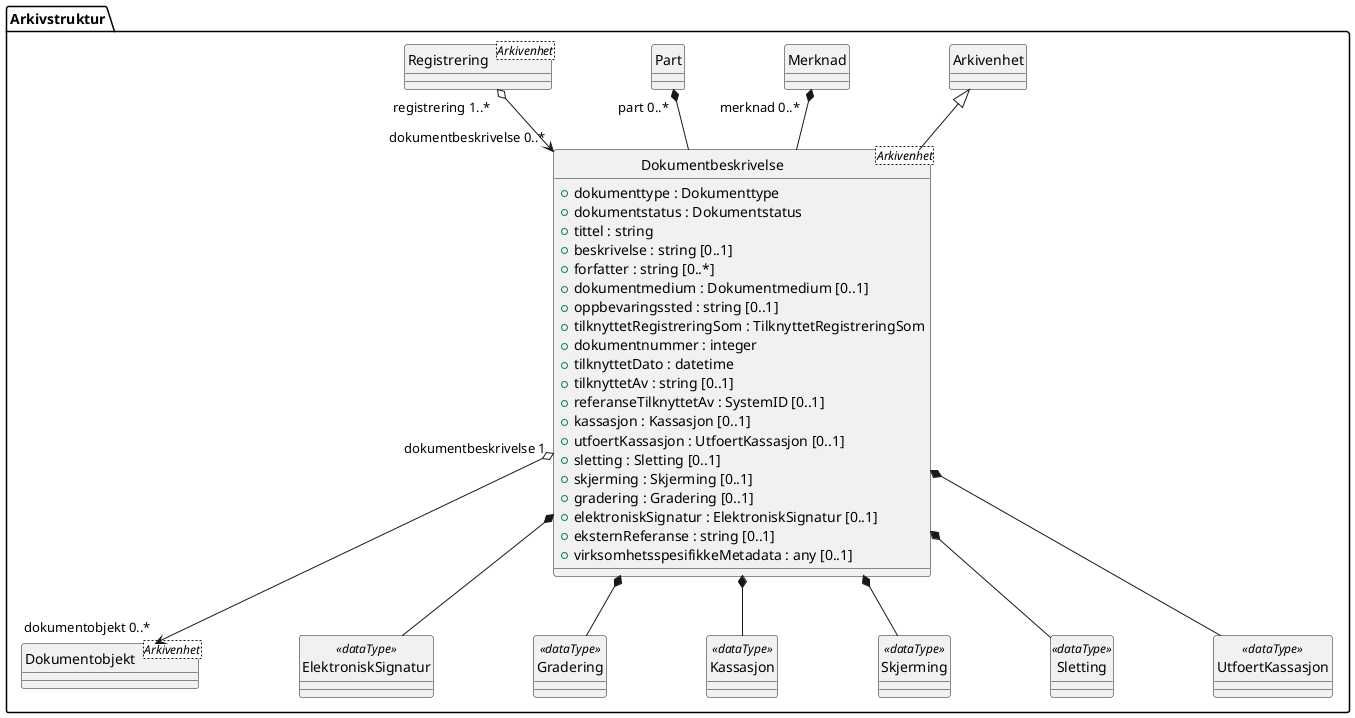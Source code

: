 @startuml
skinparam nodesep 100
hide circle
class Arkivstruktur.Dokumentbeskrivelse <Arkivenhet> {
  +dokumenttype : Dokumenttype
  +dokumentstatus : Dokumentstatus
  +tittel : string
  +beskrivelse : string [0..1]
  +forfatter : string [0..*]
  +dokumentmedium : Dokumentmedium [0..1]
  +oppbevaringssted : string [0..1]
  +tilknyttetRegistreringSom : TilknyttetRegistreringSom
  +dokumentnummer : integer
  +tilknyttetDato : datetime
  +tilknyttetAv : string [0..1]
  +referanseTilknyttetAv : SystemID [0..1]
  +kassasjon : Kassasjon [0..1]
  +utfoertKassasjon : UtfoertKassasjon [0..1]
  +sletting : Sletting [0..1]
  +skjerming : Skjerming [0..1]
  +gradering : Gradering [0..1]
  +elektroniskSignatur : ElektroniskSignatur [0..1]
  +eksternReferanse : string [0..1]
  +virksomhetsspesifikkeMetadata : any [0..1]
}
class Arkivstruktur.Arkivenhet {
}
Arkivstruktur.Arkivenhet <|-- Arkivstruktur.Dokumentbeskrivelse
class Arkivstruktur.Dokumentobjekt <Arkivenhet> {
}
Arkivstruktur.Dokumentbeskrivelse "dokumentbeskrivelse 1" o--> "dokumentobjekt 0..*" Arkivstruktur.Dokumentobjekt
class Arkivstruktur.ElektroniskSignatur <<dataType>> {
}
Arkivstruktur.Dokumentbeskrivelse *-- Arkivstruktur.ElektroniskSignatur
class Arkivstruktur.Gradering <<dataType>> {
}
Arkivstruktur.Dokumentbeskrivelse *-- Arkivstruktur.Gradering
class Arkivstruktur.Kassasjon <<dataType>> {
}
Arkivstruktur.Dokumentbeskrivelse *-- Arkivstruktur.Kassasjon
class Arkivstruktur.Skjerming <<dataType>> {
}
Arkivstruktur.Dokumentbeskrivelse *-- Arkivstruktur.Skjerming
class Arkivstruktur.Sletting <<dataType>> {
}
Arkivstruktur.Dokumentbeskrivelse *-- Arkivstruktur.Sletting
class Arkivstruktur.UtfoertKassasjon <<dataType>> {
}
Arkivstruktur.Dokumentbeskrivelse *-- Arkivstruktur.UtfoertKassasjon
class Arkivstruktur.Merknad {
}
Arkivstruktur.Merknad "merknad 0..*" *-- Arkivstruktur.Dokumentbeskrivelse
class Arkivstruktur.Part {
}
Arkivstruktur.Part "part 0..*" *-- Arkivstruktur.Dokumentbeskrivelse
class Arkivstruktur.Registrering <Arkivenhet> {
}
Arkivstruktur.Registrering "registrering 1..*" o--> "dokumentbeskrivelse 0..*" Arkivstruktur.Dokumentbeskrivelse
@enduml
